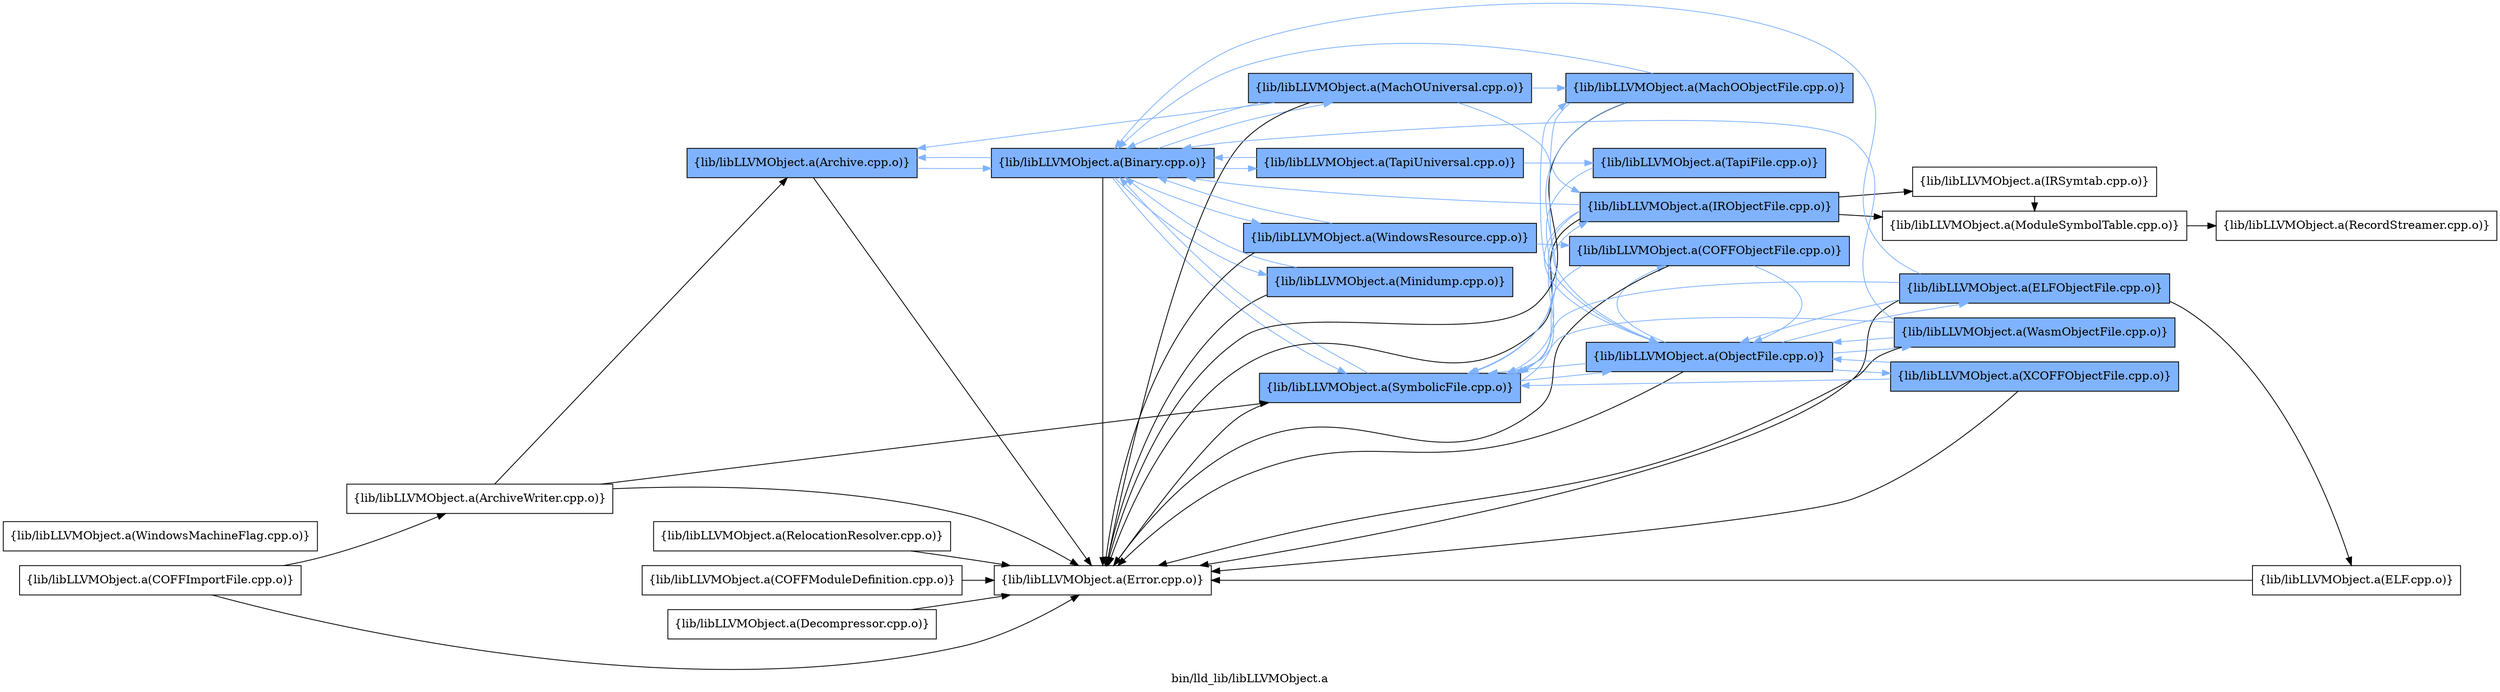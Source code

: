 digraph "bin/lld_lib/libLLVMObject.a" {
	label="bin/lld_lib/libLLVMObject.a";
	rankdir=LR;
	{ rank=same; Node0x55fd7b8014f8;  }
	{ rank=same; Node0x55fd7b801a48; Node0x55fd7b8142d8;  }
	{ rank=same; Node0x55fd7b812848; Node0x55fd7b80d078; Node0x55fd7b816718; Node0x55fd7b8160d8; Node0x55fd7b7febb8;  }
	{ rank=same; Node0x55fd7b814058; Node0x55fd7b813108; Node0x55fd7b80c038; Node0x55fd7b7fffb8; Node0x55fd7b813f18;  }
	{ rank=same; Node0x55fd7b8133d8; Node0x55fd7b80c768; Node0x55fd7b80be58; Node0x55fd7b8005a8; Node0x55fd7b7ff428;  }

	Node0x55fd7b8014f8 [shape=record,shape=box,group=1,style=filled,fillcolor="0.600000 0.5 1",label="{lib/libLLVMObject.a(Archive.cpp.o)}"];
	Node0x55fd7b8014f8 -> Node0x55fd7b801a48[color="0.600000 0.5 1"];
	Node0x55fd7b8014f8 -> Node0x55fd7b8142d8;
	Node0x55fd7b814468 [shape=record,shape=box,group=0,label="{lib/libLLVMObject.a(COFFImportFile.cpp.o)}"];
	Node0x55fd7b814468 -> Node0x55fd7b800d28;
	Node0x55fd7b814468 -> Node0x55fd7b8142d8;
	Node0x55fd7b814b98 [shape=record,shape=box,group=0,label="{lib/libLLVMObject.a(COFFModuleDefinition.cpp.o)}"];
	Node0x55fd7b814b98 -> Node0x55fd7b8142d8;
	Node0x55fd7b813f18 [shape=record,shape=box,group=1,style=filled,fillcolor="0.600000 0.5 1",label="{lib/libLLVMObject.a(COFFObjectFile.cpp.o)}"];
	Node0x55fd7b813f18 -> Node0x55fd7b8142d8;
	Node0x55fd7b813f18 -> Node0x55fd7b80c038[color="0.600000 0.5 1"];
	Node0x55fd7b813f18 -> Node0x55fd7b816718[color="0.600000 0.5 1"];
	Node0x55fd7b7fe5c8 [shape=record,shape=box,group=0,label="{lib/libLLVMObject.a(WindowsMachineFlag.cpp.o)}"];
	Node0x55fd7b8142d8 [shape=record,shape=box,group=0,label="{lib/libLLVMObject.a(Error.cpp.o)}"];
	Node0x55fd7b801a48 [shape=record,shape=box,group=1,style=filled,fillcolor="0.600000 0.5 1",label="{lib/libLLVMObject.a(Binary.cpp.o)}"];
	Node0x55fd7b801a48 -> Node0x55fd7b8014f8[color="0.600000 0.5 1"];
	Node0x55fd7b801a48 -> Node0x55fd7b8142d8;
	Node0x55fd7b801a48 -> Node0x55fd7b812848[color="0.600000 0.5 1"];
	Node0x55fd7b801a48 -> Node0x55fd7b80d078[color="0.600000 0.5 1"];
	Node0x55fd7b801a48 -> Node0x55fd7b816718[color="0.600000 0.5 1"];
	Node0x55fd7b801a48 -> Node0x55fd7b8160d8[color="0.600000 0.5 1"];
	Node0x55fd7b801a48 -> Node0x55fd7b7febb8[color="0.600000 0.5 1"];
	Node0x55fd7b7febb8 [shape=record,shape=box,group=1,style=filled,fillcolor="0.600000 0.5 1",label="{lib/libLLVMObject.a(WindowsResource.cpp.o)}"];
	Node0x55fd7b7febb8 -> Node0x55fd7b801a48[color="0.600000 0.5 1"];
	Node0x55fd7b7febb8 -> Node0x55fd7b813f18[color="0.600000 0.5 1"];
	Node0x55fd7b7febb8 -> Node0x55fd7b8142d8;
	Node0x55fd7b812618 [shape=record,shape=box,group=0,label="{lib/libLLVMObject.a(ELF.cpp.o)}"];
	Node0x55fd7b812618 -> Node0x55fd7b8142d8;
	Node0x55fd7b814058 [shape=record,shape=box,group=1,style=filled,fillcolor="0.600000 0.5 1",label="{lib/libLLVMObject.a(IRObjectFile.cpp.o)}"];
	Node0x55fd7b814058 -> Node0x55fd7b801a48[color="0.600000 0.5 1"];
	Node0x55fd7b814058 -> Node0x55fd7b8142d8;
	Node0x55fd7b814058 -> Node0x55fd7b8133d8;
	Node0x55fd7b814058 -> Node0x55fd7b80c768;
	Node0x55fd7b814058 -> Node0x55fd7b80c038[color="0.600000 0.5 1"];
	Node0x55fd7b814058 -> Node0x55fd7b816718[color="0.600000 0.5 1"];
	Node0x55fd7b8005a8 [shape=record,shape=box,group=1,style=filled,fillcolor="0.600000 0.5 1",label="{lib/libLLVMObject.a(WasmObjectFile.cpp.o)}"];
	Node0x55fd7b8005a8 -> Node0x55fd7b801a48[color="0.600000 0.5 1"];
	Node0x55fd7b8005a8 -> Node0x55fd7b8142d8;
	Node0x55fd7b8005a8 -> Node0x55fd7b80c038[color="0.600000 0.5 1"];
	Node0x55fd7b8005a8 -> Node0x55fd7b816718[color="0.600000 0.5 1"];
	Node0x55fd7b813108 [shape=record,shape=box,group=1,style=filled,fillcolor="0.600000 0.5 1",label="{lib/libLLVMObject.a(MachOObjectFile.cpp.o)}"];
	Node0x55fd7b813108 -> Node0x55fd7b801a48[color="0.600000 0.5 1"];
	Node0x55fd7b813108 -> Node0x55fd7b8142d8;
	Node0x55fd7b813108 -> Node0x55fd7b80c038[color="0.600000 0.5 1"];
	Node0x55fd7b813108 -> Node0x55fd7b816718[color="0.600000 0.5 1"];
	Node0x55fd7b800d28 [shape=record,shape=box,group=0,label="{lib/libLLVMObject.a(ArchiveWriter.cpp.o)}"];
	Node0x55fd7b800d28 -> Node0x55fd7b8014f8;
	Node0x55fd7b800d28 -> Node0x55fd7b8142d8;
	Node0x55fd7b800d28 -> Node0x55fd7b816718;
	Node0x55fd7b813298 [shape=record,shape=box,group=0,label="{lib/libLLVMObject.a(Decompressor.cpp.o)}"];
	Node0x55fd7b813298 -> Node0x55fd7b8142d8;
	Node0x55fd7b80c038 [shape=record,shape=box,group=1,style=filled,fillcolor="0.600000 0.5 1",label="{lib/libLLVMObject.a(ObjectFile.cpp.o)}"];
	Node0x55fd7b80c038 -> Node0x55fd7b813f18[color="0.600000 0.5 1"];
	Node0x55fd7b80c038 -> Node0x55fd7b8142d8;
	Node0x55fd7b80c038 -> Node0x55fd7b813108[color="0.600000 0.5 1"];
	Node0x55fd7b80c038 -> Node0x55fd7b80be58[color="0.600000 0.5 1"];
	Node0x55fd7b80c038 -> Node0x55fd7b816718[color="0.600000 0.5 1"];
	Node0x55fd7b80c038 -> Node0x55fd7b8005a8[color="0.600000 0.5 1"];
	Node0x55fd7b80c038 -> Node0x55fd7b7ff428[color="0.600000 0.5 1"];
	Node0x55fd7b80aeb8 [shape=record,shape=box,group=0,label="{lib/libLLVMObject.a(RelocationResolver.cpp.o)}"];
	Node0x55fd7b80aeb8 -> Node0x55fd7b8142d8;
	Node0x55fd7b80c768 [shape=record,shape=box,group=0,label="{lib/libLLVMObject.a(ModuleSymbolTable.cpp.o)}"];
	Node0x55fd7b80c768 -> Node0x55fd7b80b548;
	Node0x55fd7b8133d8 [shape=record,shape=box,group=0,label="{lib/libLLVMObject.a(IRSymtab.cpp.o)}"];
	Node0x55fd7b8133d8 -> Node0x55fd7b80c768;
	Node0x55fd7b816718 [shape=record,shape=box,group=1,style=filled,fillcolor="0.600000 0.5 1",label="{lib/libLLVMObject.a(SymbolicFile.cpp.o)}"];
	Node0x55fd7b816718 -> Node0x55fd7b801a48[color="0.600000 0.5 1"];
	Node0x55fd7b816718 -> Node0x55fd7b8142d8;
	Node0x55fd7b816718 -> Node0x55fd7b814058[color="0.600000 0.5 1"];
	Node0x55fd7b816718 -> Node0x55fd7b80c038[color="0.600000 0.5 1"];
	Node0x55fd7b812848 [shape=record,shape=box,group=1,style=filled,fillcolor="0.600000 0.5 1",label="{lib/libLLVMObject.a(MachOUniversal.cpp.o)}"];
	Node0x55fd7b812848 -> Node0x55fd7b8014f8[color="0.600000 0.5 1"];
	Node0x55fd7b812848 -> Node0x55fd7b801a48[color="0.600000 0.5 1"];
	Node0x55fd7b812848 -> Node0x55fd7b8142d8;
	Node0x55fd7b812848 -> Node0x55fd7b814058[color="0.600000 0.5 1"];
	Node0x55fd7b812848 -> Node0x55fd7b813108[color="0.600000 0.5 1"];
	Node0x55fd7b80d078 [shape=record,shape=box,group=1,style=filled,fillcolor="0.600000 0.5 1",label="{lib/libLLVMObject.a(Minidump.cpp.o)}"];
	Node0x55fd7b80d078 -> Node0x55fd7b801a48[color="0.600000 0.5 1"];
	Node0x55fd7b80d078 -> Node0x55fd7b8142d8;
	Node0x55fd7b8160d8 [shape=record,shape=box,group=1,style=filled,fillcolor="0.600000 0.5 1",label="{lib/libLLVMObject.a(TapiUniversal.cpp.o)}"];
	Node0x55fd7b8160d8 -> Node0x55fd7b801a48[color="0.600000 0.5 1"];
	Node0x55fd7b8160d8 -> Node0x55fd7b7fffb8[color="0.600000 0.5 1"];
	Node0x55fd7b80b548 [shape=record,shape=box,group=0,label="{lib/libLLVMObject.a(RecordStreamer.cpp.o)}"];
	Node0x55fd7b80be58 [shape=record,shape=box,group=1,style=filled,fillcolor="0.600000 0.5 1",label="{lib/libLLVMObject.a(ELFObjectFile.cpp.o)}"];
	Node0x55fd7b80be58 -> Node0x55fd7b801a48[color="0.600000 0.5 1"];
	Node0x55fd7b80be58 -> Node0x55fd7b812618;
	Node0x55fd7b80be58 -> Node0x55fd7b8142d8;
	Node0x55fd7b80be58 -> Node0x55fd7b80c038[color="0.600000 0.5 1"];
	Node0x55fd7b80be58 -> Node0x55fd7b816718[color="0.600000 0.5 1"];
	Node0x55fd7b7ff428 [shape=record,shape=box,group=1,style=filled,fillcolor="0.600000 0.5 1",label="{lib/libLLVMObject.a(XCOFFObjectFile.cpp.o)}"];
	Node0x55fd7b7ff428 -> Node0x55fd7b8142d8;
	Node0x55fd7b7ff428 -> Node0x55fd7b80c038[color="0.600000 0.5 1"];
	Node0x55fd7b7ff428 -> Node0x55fd7b816718[color="0.600000 0.5 1"];
	Node0x55fd7b7fffb8 [shape=record,shape=box,group=1,style=filled,fillcolor="0.600000 0.5 1",label="{lib/libLLVMObject.a(TapiFile.cpp.o)}"];
	Node0x55fd7b7fffb8 -> Node0x55fd7b816718[color="0.600000 0.5 1"];
}
